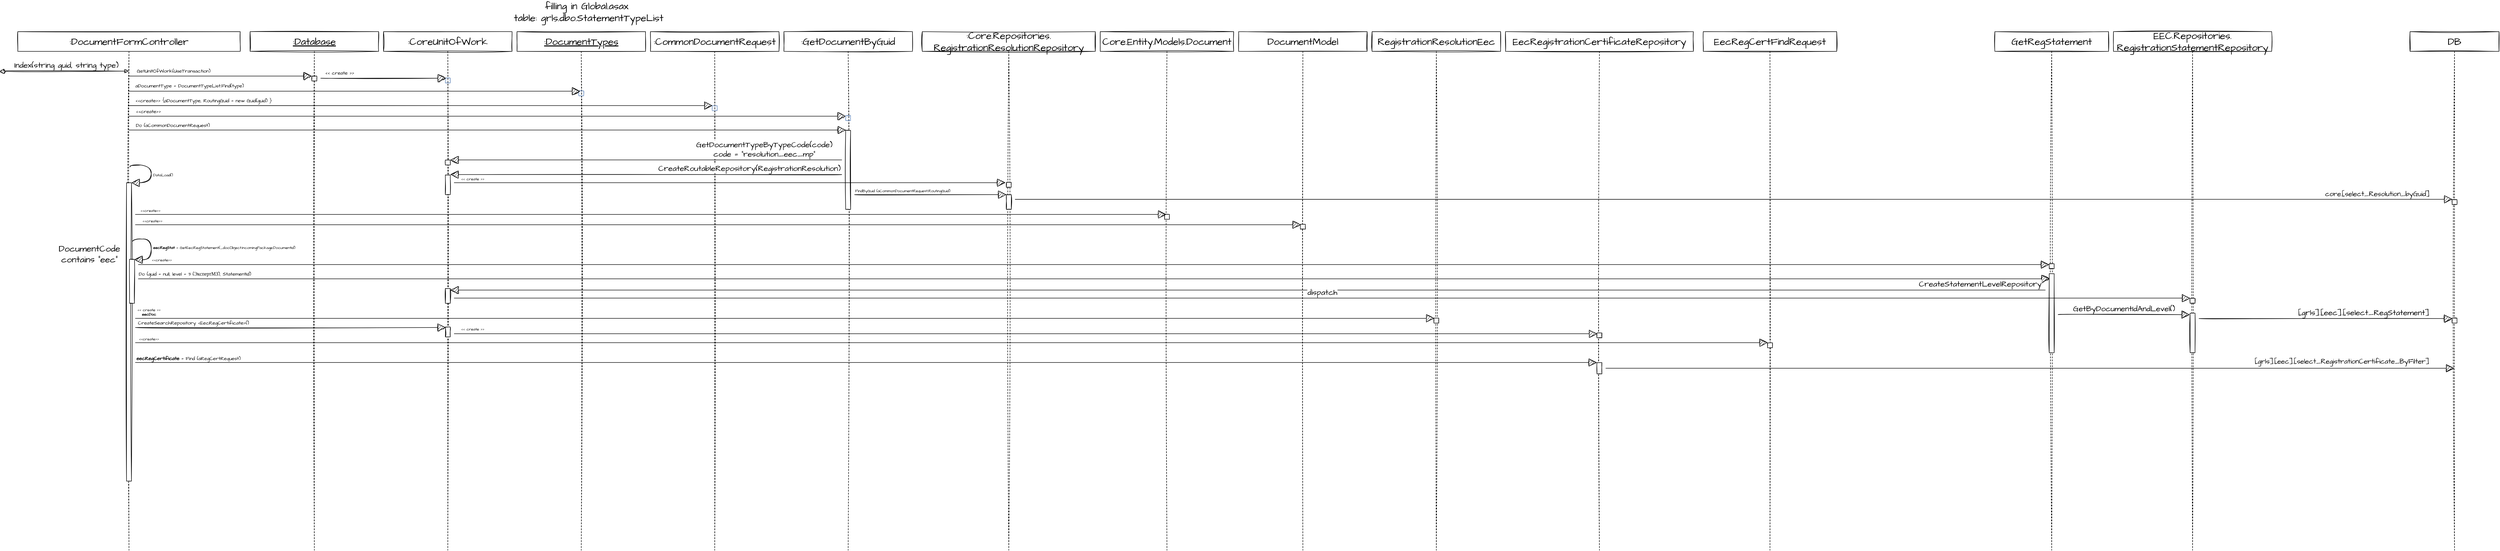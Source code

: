 <mxfile version="20.3.2" type="github" pages="2">
  <diagram id="kgpKYQtTHZ0yAKxKKP6v" name="Page-1">
    <mxGraphModel dx="1411" dy="1463" grid="1" gridSize="10" guides="1" tooltips="1" connect="1" arrows="1" fold="1" page="1" pageScale="1" pageWidth="850" pageHeight="1100" math="0" shadow="0">
      <root>
        <mxCell id="0" />
        <mxCell id="1" parent="0" />
        <mxCell id="ks56MIvrGEHXzN9xDOrr-1" value=":DocumentFormController" style="shape=umlLifeline;perimeter=lifelinePerimeter;whiteSpace=wrap;html=1;container=1;collapsible=0;recursiveResize=0;outlineConnect=0;sketch=1;hachureGap=4;fontFamily=Architects Daughter;fontSource=https%3A%2F%2Ffonts.googleapis.com%2Fcss%3Ffamily%3DArchitects%2BDaughter;fontSize=20;" parent="1" vertex="1">
          <mxGeometry x="-120" y="40" width="450" height="1050" as="geometry" />
        </mxCell>
        <mxCell id="Nu30mHrz8tzxWeqDDHN9-14" value="" style="html=1;points=[];perimeter=orthogonalPerimeter;sketch=1;hachureGap=4;fontFamily=Architects Daughter;fontSource=https%3A%2F%2Ffonts.googleapis.com%2Fcss%3Ffamily%3DArchitects%2BDaughter;fontSize=8;" parent="ks56MIvrGEHXzN9xDOrr-1" vertex="1">
          <mxGeometry x="220" y="306" width="10" height="604" as="geometry" />
        </mxCell>
        <mxCell id="Nu30mHrz8tzxWeqDDHN9-15" value="DataLoad()" style="edgeStyle=orthogonalEdgeStyle;html=1;align=left;spacingLeft=2;endArrow=block;rounded=0;entryX=1;entryY=0;sketch=1;hachureGap=4;fontFamily=Architects Daughter;fontSource=https%3A%2F%2Ffonts.googleapis.com%2Fcss%3Ffamily%3DArchitects%2BDaughter;fontSize=8;startSize=14;endSize=14;sourcePerimeterSpacing=8;targetPerimeterSpacing=8;curved=1;exitX=0.505;exitY=0.261;exitDx=0;exitDy=0;exitPerimeter=0;" parent="ks56MIvrGEHXzN9xDOrr-1" source="ks56MIvrGEHXzN9xDOrr-1" target="Nu30mHrz8tzxWeqDDHN9-14" edge="1">
          <mxGeometry x="0.087" relative="1" as="geometry">
            <mxPoint x="128" y="286" as="sourcePoint" />
            <Array as="points">
              <mxPoint x="227" y="270" />
              <mxPoint x="270" y="270" />
              <mxPoint x="270" y="306" />
            </Array>
            <mxPoint as="offset" />
          </mxGeometry>
        </mxCell>
        <mxCell id="Nu30mHrz8tzxWeqDDHN9-25" value="&lt;b&gt;eecRegStat &lt;/b&gt;= GetEecRegStatement(_docObject.IncomingPackage.DocumentId)" style="edgeStyle=orthogonalEdgeStyle;html=1;align=left;spacingLeft=2;endArrow=block;rounded=0;sketch=1;hachureGap=4;fontFamily=Architects Daughter;fontSource=https%3A%2F%2Ffonts.googleapis.com%2Fcss%3Ffamily%3DArchitects%2BDaughter;fontSize=8;startSize=14;endSize=14;sourcePerimeterSpacing=8;targetPerimeterSpacing=8;curved=1;exitX=1.245;exitY=0.196;exitDx=0;exitDy=0;exitPerimeter=0;entryX=0.967;entryY=0.008;entryDx=0;entryDy=0;entryPerimeter=0;" parent="ks56MIvrGEHXzN9xDOrr-1" source="Nu30mHrz8tzxWeqDDHN9-14" target="Nu30mHrz8tzxWeqDDHN9-24" edge="1">
          <mxGeometry relative="1" as="geometry">
            <mxPoint x="180" y="450" as="sourcePoint" />
            <Array as="points">
              <mxPoint x="232" y="420" />
              <mxPoint x="270" y="420" />
              <mxPoint x="270" y="462" />
            </Array>
          </mxGeometry>
        </mxCell>
        <mxCell id="Nu30mHrz8tzxWeqDDHN9-24" value="" style="html=1;points=[];perimeter=orthogonalPerimeter;sketch=1;hachureGap=4;fontFamily=Architects Daughter;fontSource=https%3A%2F%2Ffonts.googleapis.com%2Fcss%3Ffamily%3DArchitects%2BDaughter;fontSize=8;" parent="ks56MIvrGEHXzN9xDOrr-1" vertex="1">
          <mxGeometry x="226" y="461" width="10" height="89" as="geometry" />
        </mxCell>
        <mxCell id="Nu30mHrz8tzxWeqDDHN9-41" value="&lt;font style=&quot;font-size: 18px;&quot;&gt;DocumentCode contains &quot;eec&quot;&lt;/font&gt;" style="text;html=1;strokeColor=none;fillColor=none;align=center;verticalAlign=middle;whiteSpace=wrap;rounded=0;sketch=1;hachureGap=4;fontFamily=Architects Daughter;fontSource=https%3A%2F%2Ffonts.googleapis.com%2Fcss%3Ffamily%3DArchitects%2BDaughter;fontSize=8;" parent="ks56MIvrGEHXzN9xDOrr-1" vertex="1">
          <mxGeometry x="80" y="430" width="130" height="40" as="geometry" />
        </mxCell>
        <mxCell id="ks56MIvrGEHXzN9xDOrr-2" value="Index(string guid, string type)" style="html=1;verticalAlign=bottom;startArrow=oval;startFill=1;endArrow=block;startSize=8;rounded=0;sketch=1;hachureGap=4;fontFamily=Architects Daughter;fontSource=https%3A%2F%2Ffonts.googleapis.com%2Fcss%3Ffamily%3DArchitects%2BDaughter;fontSize=16;sourcePerimeterSpacing=8;targetPerimeterSpacing=8;curved=1;" parent="1" target="ks56MIvrGEHXzN9xDOrr-1" edge="1">
          <mxGeometry width="60" relative="1" as="geometry">
            <mxPoint x="-150" y="120" as="sourcePoint" />
            <mxPoint x="320" y="80" as="targetPoint" />
          </mxGeometry>
        </mxCell>
        <mxCell id="ks56MIvrGEHXzN9xDOrr-3" value="&lt;u&gt;:Database&lt;/u&gt;" style="shape=umlLifeline;perimeter=lifelinePerimeter;whiteSpace=wrap;html=1;container=1;collapsible=0;recursiveResize=0;outlineConnect=0;sketch=1;hachureGap=4;fontFamily=Architects Daughter;fontSource=https%3A%2F%2Ffonts.googleapis.com%2Fcss%3Ffamily%3DArchitects%2BDaughter;fontSize=20;" parent="1" vertex="1">
          <mxGeometry x="350" y="40" width="260" height="1050" as="geometry" />
        </mxCell>
        <mxCell id="ks56MIvrGEHXzN9xDOrr-5" value="" style="html=1;points=[];perimeter=orthogonalPerimeter;sketch=1;hachureGap=4;fontFamily=Architects Daughter;fontSource=https%3A%2F%2Ffonts.googleapis.com%2Fcss%3Ffamily%3DArchitects%2BDaughter;fontSize=20;" parent="ks56MIvrGEHXzN9xDOrr-3" vertex="1">
          <mxGeometry x="125" y="90" width="10" height="10" as="geometry" />
        </mxCell>
        <mxCell id="ks56MIvrGEHXzN9xDOrr-4" value="&lt;font style=&quot;font-size: 10px;&quot;&gt;GetUnitOfWork(UseTransaction)&lt;/font&gt;" style="html=1;verticalAlign=bottom;endArrow=block;rounded=0;sketch=1;hachureGap=4;fontFamily=Architects Daughter;fontSource=https%3A%2F%2Ffonts.googleapis.com%2Fcss%3Ffamily%3DArchitects%2BDaughter;fontSize=16;startSize=14;endSize=14;sourcePerimeterSpacing=8;targetPerimeterSpacing=8;curved=1;entryX=-0.04;entryY=0;entryDx=0;entryDy=0;entryPerimeter=0;align=left;" parent="1" source="ks56MIvrGEHXzN9xDOrr-1" target="ks56MIvrGEHXzN9xDOrr-5" edge="1">
          <mxGeometry x="-0.926" width="80" relative="1" as="geometry">
            <mxPoint x="270" y="170" as="sourcePoint" />
            <mxPoint x="350" y="170" as="targetPoint" />
            <mxPoint as="offset" />
          </mxGeometry>
        </mxCell>
        <mxCell id="ks56MIvrGEHXzN9xDOrr-6" value=":CoreUnitOfWork" style="shape=umlLifeline;perimeter=lifelinePerimeter;whiteSpace=wrap;html=1;container=1;collapsible=0;recursiveResize=0;outlineConnect=0;sketch=1;hachureGap=4;fontFamily=Architects Daughter;fontSource=https%3A%2F%2Ffonts.googleapis.com%2Fcss%3Ffamily%3DArchitects%2BDaughter;fontSize=20;" parent="1" vertex="1">
          <mxGeometry x="620" y="40" width="260" height="1050" as="geometry" />
        </mxCell>
        <mxCell id="ks56MIvrGEHXzN9xDOrr-7" value="" style="html=1;points=[];perimeter=orthogonalPerimeter;sketch=1;hachureGap=4;fontFamily=Architects Daughter;fontSource=https%3A%2F%2Ffonts.googleapis.com%2Fcss%3Ffamily%3DArchitects%2BDaughter;fontSize=20;fillColor=#dae8fc;strokeColor=#6c8ebf;" parent="ks56MIvrGEHXzN9xDOrr-6" vertex="1">
          <mxGeometry x="125" y="94" width="10" height="10" as="geometry" />
        </mxCell>
        <mxCell id="Nu30mHrz8tzxWeqDDHN9-4" value="" style="html=1;points=[];perimeter=orthogonalPerimeter;sketch=1;hachureGap=4;fontFamily=Architects Daughter;fontSource=https%3A%2F%2Ffonts.googleapis.com%2Fcss%3Ffamily%3DArchitects%2BDaughter;fontSize=20;" parent="ks56MIvrGEHXzN9xDOrr-6" vertex="1">
          <mxGeometry x="125" y="260" width="10" height="10" as="geometry" />
        </mxCell>
        <mxCell id="Nu30mHrz8tzxWeqDDHN9-6" value="" style="html=1;points=[];perimeter=orthogonalPerimeter;sketch=1;hachureGap=4;fontFamily=Architects Daughter;fontSource=https%3A%2F%2Ffonts.googleapis.com%2Fcss%3Ffamily%3DArchitects%2BDaughter;fontSize=20;" parent="ks56MIvrGEHXzN9xDOrr-6" vertex="1">
          <mxGeometry x="125" y="290.2" width="10" height="39.8" as="geometry" />
        </mxCell>
        <mxCell id="Nu30mHrz8tzxWeqDDHN9-35" value="" style="html=1;points=[];perimeter=orthogonalPerimeter;sketch=1;hachureGap=4;fontFamily=Architects Daughter;fontSource=https%3A%2F%2Ffonts.googleapis.com%2Fcss%3Ffamily%3DArchitects%2BDaughter;fontSize=20;" parent="ks56MIvrGEHXzN9xDOrr-6" vertex="1">
          <mxGeometry x="125" y="598" width="10" height="20" as="geometry" />
        </mxCell>
        <mxCell id="lrCI6prJWe1874JBbmEQ-6" value="" style="html=1;points=[];perimeter=orthogonalPerimeter;sketch=1;hachureGap=4;fontFamily=Architects Daughter;fontSource=https%3A%2F%2Ffonts.googleapis.com%2Fcss%3Ffamily%3DArchitects%2BDaughter;fontSize=20;" vertex="1" parent="ks56MIvrGEHXzN9xDOrr-6">
          <mxGeometry x="125" y="520" width="10" height="30" as="geometry" />
        </mxCell>
        <mxCell id="ks56MIvrGEHXzN9xDOrr-8" value="&lt;font style=&quot;font-size: 10px;&quot;&gt;&amp;lt;&amp;lt; create &amp;gt;&amp;gt;&lt;/font&gt;" style="html=1;verticalAlign=bottom;endArrow=block;rounded=0;sketch=1;hachureGap=4;fontFamily=Architects Daughter;fontSource=https%3A%2F%2Ffonts.googleapis.com%2Fcss%3Ffamily%3DArchitects%2BDaughter;fontSize=16;startSize=14;endSize=14;sourcePerimeterSpacing=8;targetPerimeterSpacing=8;curved=1;entryX=0.12;entryY=0.041;entryDx=0;entryDy=0;entryPerimeter=0;align=left;" parent="1" source="ks56MIvrGEHXzN9xDOrr-5" target="ks56MIvrGEHXzN9xDOrr-7" edge="1">
          <mxGeometry x="-0.945" width="80" relative="1" as="geometry">
            <mxPoint x="220.1" y="130" as="sourcePoint" />
            <mxPoint x="484.6" y="130" as="targetPoint" />
            <mxPoint as="offset" />
          </mxGeometry>
        </mxCell>
        <mxCell id="ks56MIvrGEHXzN9xDOrr-9" value="&lt;u&gt;:DocumentTypes&lt;/u&gt;" style="shape=umlLifeline;perimeter=lifelinePerimeter;whiteSpace=wrap;html=1;container=1;collapsible=0;recursiveResize=0;outlineConnect=0;sketch=1;hachureGap=4;fontFamily=Architects Daughter;fontSource=https%3A%2F%2Ffonts.googleapis.com%2Fcss%3Ffamily%3DArchitects%2BDaughter;fontSize=20;" parent="1" vertex="1">
          <mxGeometry x="890" y="40" width="260" height="1050" as="geometry" />
        </mxCell>
        <mxCell id="ks56MIvrGEHXzN9xDOrr-10" value="" style="html=1;points=[];perimeter=orthogonalPerimeter;sketch=1;hachureGap=4;fontFamily=Architects Daughter;fontSource=https%3A%2F%2Ffonts.googleapis.com%2Fcss%3Ffamily%3DArchitects%2BDaughter;fontSize=20;fillColor=#dae8fc;strokeColor=#6c8ebf;" parent="ks56MIvrGEHXzN9xDOrr-9" vertex="1">
          <mxGeometry x="125" y="120" width="10" height="10" as="geometry" />
        </mxCell>
        <mxCell id="ks56MIvrGEHXzN9xDOrr-11" value="&lt;font style=&quot;font-size: 10px;&quot;&gt;aDocumentType = DocumentTypeList.Find(type)&lt;/font&gt;" style="html=1;verticalAlign=bottom;endArrow=block;rounded=0;sketch=1;hachureGap=4;fontFamily=Architects Daughter;fontSource=https%3A%2F%2Ffonts.googleapis.com%2Fcss%3Ffamily%3DArchitects%2BDaughter;fontSize=16;startSize=14;endSize=14;sourcePerimeterSpacing=8;targetPerimeterSpacing=8;curved=1;entryX=0.284;entryY=0.067;entryDx=0;entryDy=0;entryPerimeter=0;align=left;" parent="1" source="ks56MIvrGEHXzN9xDOrr-1" target="ks56MIvrGEHXzN9xDOrr-10" edge="1">
          <mxGeometry x="-0.976" y="1" width="80" relative="1" as="geometry">
            <mxPoint x="503" y="134.41" as="sourcePoint" />
            <mxPoint x="756.2" y="134.41" as="targetPoint" />
            <mxPoint as="offset" />
          </mxGeometry>
        </mxCell>
        <mxCell id="ks56MIvrGEHXzN9xDOrr-12" value=":CommonDocumentRequest" style="shape=umlLifeline;perimeter=lifelinePerimeter;whiteSpace=wrap;html=1;container=1;collapsible=0;recursiveResize=0;outlineConnect=0;sketch=1;hachureGap=4;fontFamily=Architects Daughter;fontSource=https%3A%2F%2Ffonts.googleapis.com%2Fcss%3Ffamily%3DArchitects%2BDaughter;fontSize=20;" parent="1" vertex="1">
          <mxGeometry x="1160" y="40" width="260" height="1050" as="geometry" />
        </mxCell>
        <mxCell id="ks56MIvrGEHXzN9xDOrr-13" value="" style="html=1;points=[];perimeter=orthogonalPerimeter;sketch=1;hachureGap=4;fontFamily=Architects Daughter;fontSource=https%3A%2F%2Ffonts.googleapis.com%2Fcss%3Ffamily%3DArchitects%2BDaughter;fontSize=20;fillColor=#dae8fc;strokeColor=#6c8ebf;" parent="ks56MIvrGEHXzN9xDOrr-12" vertex="1">
          <mxGeometry x="125" y="150" width="10" height="10" as="geometry" />
        </mxCell>
        <mxCell id="ks56MIvrGEHXzN9xDOrr-14" value="&lt;font style=&quot;font-size: 10px;&quot;&gt;&amp;lt;&amp;lt;create&amp;gt;&amp;gt; {aDocumentType, RoutingGuid = new Guid(guid) }&lt;/font&gt;" style="html=1;verticalAlign=bottom;endArrow=block;rounded=0;sketch=1;hachureGap=4;fontFamily=Architects Daughter;fontSource=https%3A%2F%2Ffonts.googleapis.com%2Fcss%3Ffamily%3DArchitects%2BDaughter;fontSize=16;startSize=14;endSize=14;sourcePerimeterSpacing=8;targetPerimeterSpacing=8;curved=1;entryX=0.036;entryY=-0.019;entryDx=0;entryDy=0;entryPerimeter=0;align=left;" parent="1" source="ks56MIvrGEHXzN9xDOrr-1" target="ks56MIvrGEHXzN9xDOrr-13" edge="1">
          <mxGeometry x="-0.982" width="80" relative="1" as="geometry">
            <mxPoint x="220.222" y="160.67" as="sourcePoint" />
            <mxPoint x="1027.84" y="160.67" as="targetPoint" />
            <mxPoint as="offset" />
          </mxGeometry>
        </mxCell>
        <mxCell id="ks56MIvrGEHXzN9xDOrr-15" value=":GetDocumentByGuid" style="shape=umlLifeline;perimeter=lifelinePerimeter;whiteSpace=wrap;html=1;container=1;collapsible=0;recursiveResize=0;outlineConnect=0;sketch=1;hachureGap=4;fontFamily=Architects Daughter;fontSource=https%3A%2F%2Ffonts.googleapis.com%2Fcss%3Ffamily%3DArchitects%2BDaughter;fontSize=20;" parent="1" vertex="1">
          <mxGeometry x="1430" y="40" width="260" height="1050" as="geometry" />
        </mxCell>
        <mxCell id="ks56MIvrGEHXzN9xDOrr-16" value="" style="html=1;points=[];perimeter=orthogonalPerimeter;sketch=1;hachureGap=4;fontFamily=Architects Daughter;fontSource=https%3A%2F%2Ffonts.googleapis.com%2Fcss%3Ffamily%3DArchitects%2BDaughter;fontSize=20;fillColor=#dae8fc;strokeColor=#6c8ebf;" parent="ks56MIvrGEHXzN9xDOrr-15" vertex="1">
          <mxGeometry x="125" y="170" width="10" height="10" as="geometry" />
        </mxCell>
        <mxCell id="ks56MIvrGEHXzN9xDOrr-18" value="" style="html=1;points=[];perimeter=orthogonalPerimeter;sketch=1;hachureGap=4;fontFamily=Architects Daughter;fontSource=https%3A%2F%2Ffonts.googleapis.com%2Fcss%3Ffamily%3DArchitects%2BDaughter;fontSize=20;" parent="ks56MIvrGEHXzN9xDOrr-15" vertex="1">
          <mxGeometry x="125" y="200" width="10" height="160" as="geometry" />
        </mxCell>
        <mxCell id="ks56MIvrGEHXzN9xDOrr-17" value="&lt;font style=&quot;font-size: 10px;&quot;&gt;&amp;lt;&amp;lt;create&amp;gt;&amp;gt;&amp;nbsp;&lt;/font&gt;" style="html=1;verticalAlign=bottom;endArrow=block;rounded=0;sketch=1;hachureGap=4;fontFamily=Architects Daughter;fontSource=https%3A%2F%2Ffonts.googleapis.com%2Fcss%3Ffamily%3DArchitects%2BDaughter;fontSize=16;startSize=14;endSize=14;sourcePerimeterSpacing=8;targetPerimeterSpacing=8;curved=1;entryX=0;entryY=0.121;entryDx=0;entryDy=0;entryPerimeter=0;align=left;spacing=1;spacingBottom=0;" parent="1" source="ks56MIvrGEHXzN9xDOrr-1" target="ks56MIvrGEHXzN9xDOrr-16" edge="1">
          <mxGeometry x="-0.982" width="80" relative="1" as="geometry">
            <mxPoint x="220.1" y="189.81" as="sourcePoint" />
            <mxPoint x="1295.36" y="189.81" as="targetPoint" />
            <mxPoint as="offset" />
          </mxGeometry>
        </mxCell>
        <mxCell id="ks56MIvrGEHXzN9xDOrr-19" value="&lt;font style=&quot;font-size: 10px;&quot;&gt;Do (aCommonDocumentRequest)&lt;/font&gt;" style="html=1;verticalAlign=bottom;endArrow=block;rounded=0;sketch=1;hachureGap=4;fontFamily=Architects Daughter;fontSource=https%3A%2F%2Ffonts.googleapis.com%2Fcss%3Ffamily%3DArchitects%2BDaughter;fontSize=16;startSize=14;endSize=14;sourcePerimeterSpacing=8;targetPerimeterSpacing=8;curved=1;entryX=0.078;entryY=-0.005;entryDx=0;entryDy=0;entryPerimeter=0;align=left;spacing=1;spacingBottom=0;" parent="1" source="ks56MIvrGEHXzN9xDOrr-1" target="ks56MIvrGEHXzN9xDOrr-18" edge="1">
          <mxGeometry x="-0.982" width="80" relative="1" as="geometry">
            <mxPoint x="220.222" y="211.21" as="sourcePoint" />
            <mxPoint x="1565" y="211.21" as="targetPoint" />
            <mxPoint as="offset" />
          </mxGeometry>
        </mxCell>
        <mxCell id="Nu30mHrz8tzxWeqDDHN9-2" value="filling in Global.asax&amp;nbsp;&lt;br&gt;table: grls.dbo.StatementTypeList" style="text;html=1;strokeColor=none;fillColor=none;align=center;verticalAlign=middle;whiteSpace=wrap;rounded=0;sketch=1;hachureGap=4;fontFamily=Architects Daughter;fontSource=https%3A%2F%2Ffonts.googleapis.com%2Fcss%3Ffamily%3DArchitects%2BDaughter;fontSize=20;" parent="1" vertex="1">
          <mxGeometry x="880" y="-20" width="310" height="40" as="geometry" />
        </mxCell>
        <mxCell id="Nu30mHrz8tzxWeqDDHN9-5" value="GetDocumentTypeByTypeCode(code)&lt;br&gt;code = &quot;resolution_eec_mp&quot;" style="html=1;verticalAlign=bottom;endArrow=block;rounded=0;sketch=1;hachureGap=4;fontFamily=Architects Daughter;fontSource=https%3A%2F%2Ffonts.googleapis.com%2Fcss%3Ffamily%3DArchitects%2BDaughter;fontSize=16;startSize=14;endSize=14;sourcePerimeterSpacing=8;targetPerimeterSpacing=8;curved=1;entryX=1.004;entryY=-0.02;entryDx=0;entryDy=0;entryPerimeter=0;" parent="1" source="ks56MIvrGEHXzN9xDOrr-18" target="Nu30mHrz8tzxWeqDDHN9-4" edge="1">
          <mxGeometry x="-0.604" width="80" relative="1" as="geometry">
            <mxPoint x="1130" y="310" as="sourcePoint" />
            <mxPoint x="1210" y="310" as="targetPoint" />
            <mxPoint as="offset" />
          </mxGeometry>
        </mxCell>
        <mxCell id="Nu30mHrz8tzxWeqDDHN9-7" value="CreateRoutableRepository(RegistrationResolution)" style="html=1;verticalAlign=bottom;endArrow=block;rounded=0;sketch=1;hachureGap=4;fontFamily=Architects Daughter;fontSource=https%3A%2F%2Ffonts.googleapis.com%2Fcss%3Ffamily%3DArchitects%2BDaughter;fontSize=16;startSize=14;endSize=14;sourcePerimeterSpacing=8;targetPerimeterSpacing=8;curved=1;entryX=1.004;entryY=-0.02;entryDx=0;entryDy=0;entryPerimeter=0;" parent="1" source="ks56MIvrGEHXzN9xDOrr-18" target="Nu30mHrz8tzxWeqDDHN9-6" edge="1">
          <mxGeometry x="-0.528" width="80" relative="1" as="geometry">
            <mxPoint x="1547" y="320.0" as="sourcePoint" />
            <mxPoint x="1210" y="340.2" as="targetPoint" />
            <mxPoint as="offset" />
          </mxGeometry>
        </mxCell>
        <mxCell id="Nu30mHrz8tzxWeqDDHN9-8" value=":Core.Repositories.&lt;br&gt;RegistrationResolutionRepository" style="shape=umlLifeline;perimeter=lifelinePerimeter;whiteSpace=wrap;html=1;container=1;collapsible=0;recursiveResize=0;outlineConnect=0;sketch=1;hachureGap=4;fontFamily=Architects Daughter;fontSource=https%3A%2F%2Ffonts.googleapis.com%2Fcss%3Ffamily%3DArchitects%2BDaughter;fontSize=20;" parent="1" vertex="1">
          <mxGeometry x="1710" y="40" width="350" height="1050" as="geometry" />
        </mxCell>
        <mxCell id="Nu30mHrz8tzxWeqDDHN9-10" value="" style="html=1;points=[];perimeter=orthogonalPerimeter;sketch=1;hachureGap=4;fontFamily=Architects Daughter;fontSource=https%3A%2F%2Ffonts.googleapis.com%2Fcss%3Ffamily%3DArchitects%2BDaughter;fontSize=20;" parent="Nu30mHrz8tzxWeqDDHN9-8" vertex="1">
          <mxGeometry x="170" y="305.1" width="10" height="10" as="geometry" />
        </mxCell>
        <mxCell id="Nu30mHrz8tzxWeqDDHN9-12" value="" style="html=1;points=[];perimeter=orthogonalPerimeter;sketch=1;hachureGap=4;fontFamily=Architects Daughter;fontSource=https%3A%2F%2Ffonts.googleapis.com%2Fcss%3Ffamily%3DArchitects%2BDaughter;fontSize=20;" parent="Nu30mHrz8tzxWeqDDHN9-8" vertex="1">
          <mxGeometry x="170" y="330" width="10" height="30" as="geometry" />
        </mxCell>
        <mxCell id="Nu30mHrz8tzxWeqDDHN9-11" value="&amp;lt;&amp;lt; create &amp;gt;&amp;gt;" style="html=1;verticalAlign=bottom;endArrow=block;rounded=0;sketch=1;hachureGap=4;fontFamily=Architects Daughter;fontSource=https%3A%2F%2Ffonts.googleapis.com%2Fcss%3Ffamily%3DArchitects%2BDaughter;fontSize=8;startSize=14;endSize=14;sourcePerimeterSpacing=8;targetPerimeterSpacing=8;curved=1;entryX=-0.18;entryY=0.08;entryDx=0;entryDy=0;entryPerimeter=0;" parent="1" source="Nu30mHrz8tzxWeqDDHN9-6" target="Nu30mHrz8tzxWeqDDHN9-10" edge="1">
          <mxGeometry x="-0.934" width="80" relative="1" as="geometry">
            <mxPoint x="810" y="339.9" as="sourcePoint" />
            <mxPoint x="890" y="339.9" as="targetPoint" />
            <mxPoint as="offset" />
          </mxGeometry>
        </mxCell>
        <mxCell id="Nu30mHrz8tzxWeqDDHN9-13" value="FindByGuid (aCommonDocumentRequest.RoutingGuid)" style="html=1;verticalAlign=bottom;endArrow=block;rounded=0;sketch=1;hachureGap=4;fontFamily=Architects Daughter;fontSource=https%3A%2F%2Ffonts.googleapis.com%2Fcss%3Ffamily%3DArchitects%2BDaughter;fontSize=8;startSize=14;endSize=14;sourcePerimeterSpacing=8;targetPerimeterSpacing=8;curved=1;entryX=0;entryY=0;entryDx=0;entryDy=0;entryPerimeter=0;" parent="1" source="ks56MIvrGEHXzN9xDOrr-18" target="Nu30mHrz8tzxWeqDDHN9-12" edge="1">
          <mxGeometry x="-0.368" width="80" relative="1" as="geometry">
            <mxPoint x="1710" y="370" as="sourcePoint" />
            <mxPoint x="1790" y="370" as="targetPoint" />
            <mxPoint as="offset" />
          </mxGeometry>
        </mxCell>
        <mxCell id="Nu30mHrz8tzxWeqDDHN9-16" value="Core.Entity.Models.Document" style="shape=umlLifeline;perimeter=lifelinePerimeter;whiteSpace=wrap;html=1;container=1;collapsible=0;recursiveResize=0;outlineConnect=0;sketch=1;hachureGap=4;fontFamily=Architects Daughter;fontSource=https%3A%2F%2Ffonts.googleapis.com%2Fcss%3Ffamily%3DArchitects%2BDaughter;fontSize=20;" parent="1" vertex="1">
          <mxGeometry x="2070" y="40" width="270" height="1050" as="geometry" />
        </mxCell>
        <mxCell id="Nu30mHrz8tzxWeqDDHN9-18" value="" style="html=1;points=[];perimeter=orthogonalPerimeter;sketch=1;hachureGap=4;fontFamily=Architects Daughter;fontSource=https%3A%2F%2Ffonts.googleapis.com%2Fcss%3Ffamily%3DArchitects%2BDaughter;fontSize=20;" parent="Nu30mHrz8tzxWeqDDHN9-16" vertex="1">
          <mxGeometry x="130" y="370" width="10" height="10" as="geometry" />
        </mxCell>
        <mxCell id="Nu30mHrz8tzxWeqDDHN9-19" value="DocumentModel" style="shape=umlLifeline;perimeter=lifelinePerimeter;whiteSpace=wrap;html=1;container=1;collapsible=0;recursiveResize=0;outlineConnect=0;sketch=1;hachureGap=4;fontFamily=Architects Daughter;fontSource=https%3A%2F%2Ffonts.googleapis.com%2Fcss%3Ffamily%3DArchitects%2BDaughter;fontSize=20;" parent="1" vertex="1">
          <mxGeometry x="2350" y="40" width="260" height="1050" as="geometry" />
        </mxCell>
        <mxCell id="Nu30mHrz8tzxWeqDDHN9-20" value="" style="html=1;points=[];perimeter=orthogonalPerimeter;sketch=1;hachureGap=4;fontFamily=Architects Daughter;fontSource=https%3A%2F%2Ffonts.googleapis.com%2Fcss%3Ffamily%3DArchitects%2BDaughter;fontSize=20;" parent="Nu30mHrz8tzxWeqDDHN9-19" vertex="1">
          <mxGeometry x="125" y="390" width="10" height="10" as="geometry" />
        </mxCell>
        <mxCell id="Nu30mHrz8tzxWeqDDHN9-21" value="&amp;lt;&amp;lt;create&amp;gt;&amp;gt;" style="html=1;verticalAlign=bottom;endArrow=block;rounded=0;sketch=1;hachureGap=4;fontFamily=Architects Daughter;fontSource=https%3A%2F%2Ffonts.googleapis.com%2Fcss%3Ffamily%3DArchitects%2BDaughter;fontSize=8;startSize=14;endSize=14;sourcePerimeterSpacing=8;targetPerimeterSpacing=8;curved=1;entryX=0.386;entryY=0.008;entryDx=0;entryDy=0;entryPerimeter=0;" parent="1" source="Nu30mHrz8tzxWeqDDHN9-14" target="Nu30mHrz8tzxWeqDDHN9-18" edge="1">
          <mxGeometry x="-0.971" width="80" relative="1" as="geometry">
            <mxPoint x="330" y="290" as="sourcePoint" />
            <mxPoint x="410" y="290" as="targetPoint" />
            <mxPoint as="offset" />
          </mxGeometry>
        </mxCell>
        <mxCell id="Nu30mHrz8tzxWeqDDHN9-22" value="&amp;lt;&amp;lt;create&amp;gt;&amp;gt;" style="html=1;verticalAlign=bottom;endArrow=block;rounded=0;sketch=1;hachureGap=4;fontFamily=Architects Daughter;fontSource=https%3A%2F%2Ffonts.googleapis.com%2Fcss%3Ffamily%3DArchitects%2BDaughter;fontSize=8;startSize=14;endSize=14;sourcePerimeterSpacing=8;targetPerimeterSpacing=8;curved=1;entryX=0.073;entryY=0.101;entryDx=0;entryDy=0;entryPerimeter=0;" parent="1" source="Nu30mHrz8tzxWeqDDHN9-14" target="Nu30mHrz8tzxWeqDDHN9-20" edge="1">
          <mxGeometry x="-0.971" width="80" relative="1" as="geometry">
            <mxPoint x="231" y="410.08" as="sourcePoint" />
            <mxPoint x="2213.86" y="410.08" as="targetPoint" />
            <mxPoint as="offset" />
          </mxGeometry>
        </mxCell>
        <mxCell id="Nu30mHrz8tzxWeqDDHN9-26" value="RegistrationResolutionEec" style="shape=umlLifeline;perimeter=lifelinePerimeter;whiteSpace=wrap;html=1;container=1;collapsible=0;recursiveResize=0;outlineConnect=0;sketch=1;hachureGap=4;fontFamily=Architects Daughter;fontSource=https%3A%2F%2Ffonts.googleapis.com%2Fcss%3Ffamily%3DArchitects%2BDaughter;fontSize=20;" parent="1" vertex="1">
          <mxGeometry x="2620" y="40" width="260" height="1050" as="geometry" />
        </mxCell>
        <mxCell id="Nu30mHrz8tzxWeqDDHN9-27" value="" style="html=1;points=[];perimeter=orthogonalPerimeter;sketch=1;hachureGap=4;fontFamily=Architects Daughter;fontSource=https%3A%2F%2Ffonts.googleapis.com%2Fcss%3Ffamily%3DArchitects%2BDaughter;fontSize=20;" parent="Nu30mHrz8tzxWeqDDHN9-26" vertex="1">
          <mxGeometry x="125" y="580" width="10" height="10" as="geometry" />
        </mxCell>
        <mxCell id="Nu30mHrz8tzxWeqDDHN9-28" value="&amp;lt;&amp;lt; create &amp;gt;&amp;gt; &lt;br&gt;&lt;b&gt;eecDoc&lt;/b&gt;" style="html=1;verticalAlign=bottom;endArrow=block;rounded=0;sketch=1;hachureGap=4;fontFamily=Architects Daughter;fontSource=https%3A%2F%2Ffonts.googleapis.com%2Fcss%3Ffamily%3DArchitects%2BDaughter;fontSize=8;startSize=14;endSize=14;sourcePerimeterSpacing=8;targetPerimeterSpacing=8;curved=1;entryX=0.092;entryY=0.048;entryDx=0;entryDy=0;entryPerimeter=0;" parent="1" source="Nu30mHrz8tzxWeqDDHN9-14" target="Nu30mHrz8tzxWeqDDHN9-27" edge="1">
          <mxGeometry x="-0.98" width="80" relative="1" as="geometry">
            <mxPoint x="340" y="550" as="sourcePoint" />
            <mxPoint x="420" y="550" as="targetPoint" />
            <mxPoint as="offset" />
          </mxGeometry>
        </mxCell>
        <mxCell id="Nu30mHrz8tzxWeqDDHN9-29" value="DB" style="shape=umlLifeline;perimeter=lifelinePerimeter;whiteSpace=wrap;html=1;container=1;collapsible=0;recursiveResize=0;outlineConnect=0;sketch=1;hachureGap=4;fontFamily=Architects Daughter;fontSource=https%3A%2F%2Ffonts.googleapis.com%2Fcss%3Ffamily%3DArchitects%2BDaughter;fontSize=20;" parent="1" vertex="1">
          <mxGeometry x="4720" y="40" width="180" height="1050" as="geometry" />
        </mxCell>
        <mxCell id="Nu30mHrz8tzxWeqDDHN9-30" value="" style="html=1;points=[];perimeter=orthogonalPerimeter;sketch=1;hachureGap=4;fontFamily=Architects Daughter;fontSource=https%3A%2F%2Ffonts.googleapis.com%2Fcss%3Ffamily%3DArchitects%2BDaughter;fontSize=20;" parent="Nu30mHrz8tzxWeqDDHN9-29" vertex="1">
          <mxGeometry x="85" y="340" width="10" height="10" as="geometry" />
        </mxCell>
        <mxCell id="lrCI6prJWe1874JBbmEQ-15" value="" style="html=1;points=[];perimeter=orthogonalPerimeter;sketch=1;hachureGap=4;fontFamily=Architects Daughter;fontSource=https%3A%2F%2Ffonts.googleapis.com%2Fcss%3Ffamily%3DArchitects%2BDaughter;fontSize=20;" vertex="1" parent="Nu30mHrz8tzxWeqDDHN9-29">
          <mxGeometry x="85" y="580" width="10" height="10" as="geometry" />
        </mxCell>
        <mxCell id="Nu30mHrz8tzxWeqDDHN9-31" value="&lt;font style=&quot;font-size: 14px;&quot;&gt;core.[select_Resolution_byGuid]&lt;/font&gt;" style="html=1;verticalAlign=bottom;endArrow=block;rounded=0;sketch=1;hachureGap=4;fontFamily=Architects Daughter;fontSource=https%3A%2F%2Ffonts.googleapis.com%2Fcss%3Ffamily%3DArchitects%2BDaughter;fontSize=8;startSize=14;endSize=14;sourcePerimeterSpacing=8;targetPerimeterSpacing=8;curved=1;entryX=0.067;entryY=-0.044;entryDx=0;entryDy=0;entryPerimeter=0;align=right;" parent="1" source="Nu30mHrz8tzxWeqDDHN9-12" target="Nu30mHrz8tzxWeqDDHN9-30" edge="1">
          <mxGeometry x="0.969" width="80" relative="1" as="geometry">
            <mxPoint x="1940" y="300" as="sourcePoint" />
            <mxPoint x="2020" y="300" as="targetPoint" />
            <mxPoint as="offset" />
          </mxGeometry>
        </mxCell>
        <mxCell id="Nu30mHrz8tzxWeqDDHN9-33" value="EecRegistrationCertificateRepository" style="shape=umlLifeline;perimeter=lifelinePerimeter;whiteSpace=wrap;html=1;container=1;collapsible=0;recursiveResize=0;outlineConnect=0;sketch=1;hachureGap=4;fontFamily=Architects Daughter;fontSource=https%3A%2F%2Ffonts.googleapis.com%2Fcss%3Ffamily%3DArchitects%2BDaughter;fontSize=20;" parent="1" vertex="1">
          <mxGeometry x="2890" y="40" width="380" height="1050" as="geometry" />
        </mxCell>
        <mxCell id="Nu30mHrz8tzxWeqDDHN9-34" value="" style="html=1;points=[];perimeter=orthogonalPerimeter;sketch=1;hachureGap=4;fontFamily=Architects Daughter;fontSource=https%3A%2F%2Ffonts.googleapis.com%2Fcss%3Ffamily%3DArchitects%2BDaughter;fontSize=20;" parent="Nu30mHrz8tzxWeqDDHN9-33" vertex="1">
          <mxGeometry x="185" y="610" width="10" height="10" as="geometry" />
        </mxCell>
        <mxCell id="Nu30mHrz8tzxWeqDDHN9-42" value="" style="html=1;points=[];perimeter=orthogonalPerimeter;sketch=1;hachureGap=4;fontFamily=Architects Daughter;fontSource=https%3A%2F%2Ffonts.googleapis.com%2Fcss%3Ffamily%3DArchitects%2BDaughter;fontSize=20;" parent="Nu30mHrz8tzxWeqDDHN9-33" vertex="1">
          <mxGeometry x="185" y="670" width="10" height="23" as="geometry" />
        </mxCell>
        <mxCell id="Nu30mHrz8tzxWeqDDHN9-36" value="&lt;font style=&quot;font-size: 10px;&quot;&gt;CreateSearchRepository &amp;lt;EecRegCertificate&amp;gt;()&lt;/font&gt;" style="html=1;verticalAlign=bottom;endArrow=block;rounded=0;sketch=1;hachureGap=4;fontFamily=Architects Daughter;fontSource=https%3A%2F%2Ffonts.googleapis.com%2Fcss%3Ffamily%3DArchitects%2BDaughter;fontSize=8;startSize=14;endSize=14;sourcePerimeterSpacing=8;targetPerimeterSpacing=8;curved=1;entryX=0.075;entryY=0.05;entryDx=0;entryDy=0;entryPerimeter=0;" parent="1" source="Nu30mHrz8tzxWeqDDHN9-14" target="Nu30mHrz8tzxWeqDDHN9-35" edge="1">
          <mxGeometry x="-0.627" y="1" width="80" relative="1" as="geometry">
            <mxPoint x="210" y="510" as="sourcePoint" />
            <mxPoint x="290" y="510" as="targetPoint" />
            <mxPoint as="offset" />
          </mxGeometry>
        </mxCell>
        <mxCell id="Nu30mHrz8tzxWeqDDHN9-37" value="&amp;lt;&amp;lt; create &amp;gt;&amp;gt;" style="html=1;verticalAlign=bottom;endArrow=block;rounded=0;sketch=1;hachureGap=4;fontFamily=Architects Daughter;fontSource=https%3A%2F%2Ffonts.googleapis.com%2Fcss%3Ffamily%3DArchitects%2BDaughter;fontSize=8;startSize=14;endSize=14;sourcePerimeterSpacing=8;targetPerimeterSpacing=8;curved=1;entryX=0.045;entryY=0.168;entryDx=0;entryDy=0;entryPerimeter=0;" parent="1" source="Nu30mHrz8tzxWeqDDHN9-35" target="Nu30mHrz8tzxWeqDDHN9-34" edge="1">
          <mxGeometry x="-0.968" y="2" width="80" relative="1" as="geometry">
            <mxPoint x="750" y="590" as="sourcePoint" />
            <mxPoint x="830" y="590" as="targetPoint" />
            <mxPoint as="offset" />
          </mxGeometry>
        </mxCell>
        <mxCell id="Nu30mHrz8tzxWeqDDHN9-38" value="EecRegCertFindRequest" style="shape=umlLifeline;perimeter=lifelinePerimeter;whiteSpace=wrap;html=1;container=1;collapsible=0;recursiveResize=0;outlineConnect=0;sketch=1;hachureGap=4;fontFamily=Architects Daughter;fontSource=https%3A%2F%2Ffonts.googleapis.com%2Fcss%3Ffamily%3DArchitects%2BDaughter;fontSize=20;" parent="1" vertex="1">
          <mxGeometry x="3290" y="40" width="270" height="1050" as="geometry" />
        </mxCell>
        <mxCell id="Nu30mHrz8tzxWeqDDHN9-39" value="" style="html=1;points=[];perimeter=orthogonalPerimeter;sketch=1;hachureGap=4;fontFamily=Architects Daughter;fontSource=https%3A%2F%2Ffonts.googleapis.com%2Fcss%3Ffamily%3DArchitects%2BDaughter;fontSize=20;" parent="Nu30mHrz8tzxWeqDDHN9-38" vertex="1">
          <mxGeometry x="130" y="630" width="10" height="10" as="geometry" />
        </mxCell>
        <mxCell id="Nu30mHrz8tzxWeqDDHN9-40" value="&amp;lt;&amp;lt;create&amp;gt;&amp;gt;" style="html=1;verticalAlign=bottom;endArrow=block;rounded=0;sketch=1;hachureGap=4;fontFamily=Architects Daughter;fontSource=https%3A%2F%2Ffonts.googleapis.com%2Fcss%3Ffamily%3DArchitects%2BDaughter;fontSize=8;startSize=14;endSize=14;sourcePerimeterSpacing=8;targetPerimeterSpacing=8;curved=1;entryX=0.043;entryY=-0.029;entryDx=0;entryDy=0;entryPerimeter=0;" parent="1" source="Nu30mHrz8tzxWeqDDHN9-14" target="Nu30mHrz8tzxWeqDDHN9-39" edge="1">
          <mxGeometry x="-0.984" width="80" relative="1" as="geometry">
            <mxPoint x="134.0" y="601" as="sourcePoint" />
            <mxPoint x="755.75" y="601" as="targetPoint" />
            <mxPoint as="offset" />
          </mxGeometry>
        </mxCell>
        <mxCell id="Nu30mHrz8tzxWeqDDHN9-43" value="&lt;font style=&quot;font-size: 10px;&quot;&gt;&lt;b&gt;eecRegCertificate&lt;/b&gt; = Find (aRegCertRequest)&lt;/font&gt;" style="html=1;verticalAlign=bottom;endArrow=block;rounded=0;sketch=1;hachureGap=4;fontFamily=Architects Daughter;fontSource=https%3A%2F%2Ffonts.googleapis.com%2Fcss%3Ffamily%3DArchitects%2BDaughter;fontSize=8;startSize=14;endSize=14;sourcePerimeterSpacing=8;targetPerimeterSpacing=8;curved=1;entryX=-0.012;entryY=-0.008;entryDx=0;entryDy=0;entryPerimeter=0;" parent="1" source="Nu30mHrz8tzxWeqDDHN9-14" target="Nu30mHrz8tzxWeqDDHN9-42" edge="1">
          <mxGeometry x="-0.928" width="80" relative="1" as="geometry">
            <mxPoint x="134.0" y="629.71" as="sourcePoint" />
            <mxPoint x="3445.43" y="629.71" as="targetPoint" />
            <mxPoint as="offset" />
          </mxGeometry>
        </mxCell>
        <mxCell id="Nu30mHrz8tzxWeqDDHN9-44" value="&lt;font style=&quot;font-size: 14px;&quot;&gt;[grls].[eec].[select_RegistrationCertificate_ByFilter]&lt;/font&gt;" style="html=1;verticalAlign=bottom;endArrow=block;rounded=0;sketch=1;hachureGap=4;fontFamily=Architects Daughter;fontSource=https%3A%2F%2Ffonts.googleapis.com%2Fcss%3Ffamily%3DArchitects%2BDaughter;fontSize=18;startSize=14;endSize=14;sourcePerimeterSpacing=8;targetPerimeterSpacing=8;curved=1;align=right;" parent="1" source="Nu30mHrz8tzxWeqDDHN9-42" target="Nu30mHrz8tzxWeqDDHN9-29" edge="1">
          <mxGeometry x="0.942" y="1" width="80" relative="1" as="geometry">
            <mxPoint x="3200" y="570" as="sourcePoint" />
            <mxPoint x="3280" y="570" as="targetPoint" />
            <mxPoint y="-1" as="offset" />
          </mxGeometry>
        </mxCell>
        <mxCell id="lrCI6prJWe1874JBbmEQ-1" value="GetRegStatement" style="shape=umlLifeline;perimeter=lifelinePerimeter;whiteSpace=wrap;html=1;container=1;collapsible=0;recursiveResize=0;outlineConnect=0;sketch=1;hachureGap=4;fontFamily=Architects Daughter;fontSource=https%3A%2F%2Ffonts.googleapis.com%2Fcss%3Ffamily%3DArchitects%2BDaughter;fontSize=20;" vertex="1" parent="1">
          <mxGeometry x="3880" y="40" width="230" height="1050" as="geometry" />
        </mxCell>
        <mxCell id="lrCI6prJWe1874JBbmEQ-2" value="" style="html=1;points=[];perimeter=orthogonalPerimeter;sketch=1;hachureGap=4;fontFamily=Architects Daughter;fontSource=https%3A%2F%2Ffonts.googleapis.com%2Fcss%3Ffamily%3DArchitects%2BDaughter;fontSize=20;" vertex="1" parent="lrCI6prJWe1874JBbmEQ-1">
          <mxGeometry x="110" y="470" width="10" height="10" as="geometry" />
        </mxCell>
        <mxCell id="lrCI6prJWe1874JBbmEQ-4" value="" style="html=1;points=[];perimeter=orthogonalPerimeter;sketch=1;hachureGap=4;fontFamily=Architects Daughter;fontSource=https%3A%2F%2Ffonts.googleapis.com%2Fcss%3Ffamily%3DArchitects%2BDaughter;fontSize=20;" vertex="1" parent="lrCI6prJWe1874JBbmEQ-1">
          <mxGeometry x="110" y="490" width="10" height="160" as="geometry" />
        </mxCell>
        <mxCell id="lrCI6prJWe1874JBbmEQ-3" value="&amp;lt;&amp;lt;create&amp;gt;&amp;gt;" style="html=1;verticalAlign=bottom;endArrow=block;rounded=0;sketch=1;hachureGap=4;fontFamily=Architects Daughter;fontSource=https%3A%2F%2Ffonts.googleapis.com%2Fcss%3Ffamily%3DArchitects%2BDaughter;fontSize=8;startSize=14;endSize=14;sourcePerimeterSpacing=8;targetPerimeterSpacing=8;curved=1;entryX=-0.007;entryY=0.167;entryDx=0;entryDy=0;entryPerimeter=0;" edge="1" parent="1" source="Nu30mHrz8tzxWeqDDHN9-24" target="lrCI6prJWe1874JBbmEQ-2">
          <mxGeometry x="-0.976" y="2" width="80" relative="1" as="geometry">
            <mxPoint x="128" y="441.01" as="sourcePoint" />
            <mxPoint x="2485.73" y="441.01" as="targetPoint" />
            <mxPoint as="offset" />
          </mxGeometry>
        </mxCell>
        <mxCell id="lrCI6prJWe1874JBbmEQ-5" value="&lt;font style=&quot;font-size: 10px;&quot;&gt;Do (guid = null, level = 3 (ЭкспертМЗ), StatementId)&amp;nbsp;&lt;/font&gt;" style="html=1;verticalAlign=bottom;endArrow=block;rounded=0;sketch=1;hachureGap=4;fontFamily=Architects Daughter;fontSource=https%3A%2F%2Ffonts.googleapis.com%2Fcss%3Ffamily%3DArchitects%2BDaughter;fontSize=8;startSize=14;endSize=14;sourcePerimeterSpacing=8;targetPerimeterSpacing=8;curved=1;entryX=0.085;entryY=0.066;entryDx=0;entryDy=0;entryPerimeter=0;" edge="1" parent="1" source="Nu30mHrz8tzxWeqDDHN9-24" target="lrCI6prJWe1874JBbmEQ-4">
          <mxGeometry x="-0.94" y="2" width="80" relative="1" as="geometry">
            <mxPoint x="134" y="521.67" as="sourcePoint" />
            <mxPoint x="3999.93" y="521.67" as="targetPoint" />
            <mxPoint as="offset" />
          </mxGeometry>
        </mxCell>
        <mxCell id="lrCI6prJWe1874JBbmEQ-8" value="CreateStatementLevelRepository" style="html=1;verticalAlign=bottom;endArrow=block;rounded=0;sketch=1;hachureGap=4;fontFamily=Architects Daughter;fontSource=https%3A%2F%2Ffonts.googleapis.com%2Fcss%3Ffamily%3DArchitects%2BDaughter;fontSize=16;startSize=14;endSize=14;sourcePerimeterSpacing=8;targetPerimeterSpacing=8;curved=1;entryX=1.011;entryY=0.108;entryDx=0;entryDy=0;entryPerimeter=0;" edge="1" parent="1" source="lrCI6prJWe1874JBbmEQ-4" target="lrCI6prJWe1874JBbmEQ-6">
          <mxGeometry x="-0.918" width="80" relative="1" as="geometry">
            <mxPoint x="3880" y="590" as="sourcePoint" />
            <mxPoint x="3960" y="590" as="targetPoint" />
            <mxPoint as="offset" />
          </mxGeometry>
        </mxCell>
        <mxCell id="lrCI6prJWe1874JBbmEQ-9" value="EEC.Repositories.&lt;br&gt;RegistrationStatementRepository" style="shape=umlLifeline;perimeter=lifelinePerimeter;whiteSpace=wrap;html=1;container=1;collapsible=0;recursiveResize=0;outlineConnect=0;sketch=1;hachureGap=4;fontFamily=Architects Daughter;fontSource=https%3A%2F%2Ffonts.googleapis.com%2Fcss%3Ffamily%3DArchitects%2BDaughter;fontSize=20;" vertex="1" parent="1">
          <mxGeometry x="4120" y="40" width="320" height="1050" as="geometry" />
        </mxCell>
        <mxCell id="lrCI6prJWe1874JBbmEQ-10" value="" style="html=1;points=[];perimeter=orthogonalPerimeter;sketch=1;hachureGap=4;fontFamily=Architects Daughter;fontSource=https%3A%2F%2Ffonts.googleapis.com%2Fcss%3Ffamily%3DArchitects%2BDaughter;fontSize=20;" vertex="1" parent="lrCI6prJWe1874JBbmEQ-9">
          <mxGeometry x="155" y="540" width="10" height="10" as="geometry" />
        </mxCell>
        <mxCell id="lrCI6prJWe1874JBbmEQ-13" value="" style="html=1;points=[];perimeter=orthogonalPerimeter;sketch=1;hachureGap=4;fontFamily=Architects Daughter;fontSource=https%3A%2F%2Ffonts.googleapis.com%2Fcss%3Ffamily%3DArchitects%2BDaughter;fontSize=20;" vertex="1" parent="lrCI6prJWe1874JBbmEQ-9">
          <mxGeometry x="155" y="570" width="10" height="80" as="geometry" />
        </mxCell>
        <mxCell id="lrCI6prJWe1874JBbmEQ-12" value="dispatch" style="html=1;verticalAlign=bottom;endArrow=block;rounded=0;sketch=1;hachureGap=4;fontFamily=Architects Daughter;fontSource=https%3A%2F%2Ffonts.googleapis.com%2Fcss%3Ffamily%3DArchitects%2BDaughter;fontSize=16;startSize=14;endSize=14;sourcePerimeterSpacing=8;targetPerimeterSpacing=8;curved=1;entryX=0.007;entryY=-0.047;entryDx=0;entryDy=0;entryPerimeter=0;" edge="1" parent="1" source="lrCI6prJWe1874JBbmEQ-6" target="lrCI6prJWe1874JBbmEQ-10">
          <mxGeometry width="80" relative="1" as="geometry">
            <mxPoint x="830" y="580" as="sourcePoint" />
            <mxPoint x="910" y="580" as="targetPoint" />
          </mxGeometry>
        </mxCell>
        <mxCell id="lrCI6prJWe1874JBbmEQ-14" value="GetByDocumentIdAndLevel()" style="html=1;verticalAlign=bottom;endArrow=block;rounded=0;sketch=1;hachureGap=4;fontFamily=Architects Daughter;fontSource=https%3A%2F%2Ffonts.googleapis.com%2Fcss%3Ffamily%3DArchitects%2BDaughter;fontSize=16;startSize=14;endSize=14;sourcePerimeterSpacing=8;targetPerimeterSpacing=8;curved=1;entryX=-0.067;entryY=0.037;entryDx=0;entryDy=0;entryPerimeter=0;" edge="1" parent="1" source="lrCI6prJWe1874JBbmEQ-4" target="lrCI6prJWe1874JBbmEQ-13">
          <mxGeometry width="80" relative="1" as="geometry">
            <mxPoint x="4120" y="600" as="sourcePoint" />
            <mxPoint x="4200" y="600" as="targetPoint" />
          </mxGeometry>
        </mxCell>
        <mxCell id="lrCI6prJWe1874JBbmEQ-16" value="[grls].[eec].[select_RegStatement]" style="html=1;verticalAlign=bottom;endArrow=block;rounded=0;sketch=1;hachureGap=4;fontFamily=Architects Daughter;fontSource=https%3A%2F%2Ffonts.googleapis.com%2Fcss%3Ffamily%3DArchitects%2BDaughter;fontSize=16;startSize=14;endSize=14;sourcePerimeterSpacing=8;targetPerimeterSpacing=8;curved=1;entryX=0.028;entryY=0.086;entryDx=0;entryDy=0;entryPerimeter=0;align=right;" edge="1" parent="1" source="lrCI6prJWe1874JBbmEQ-13" target="lrCI6prJWe1874JBbmEQ-15">
          <mxGeometry x="0.823" width="80" relative="1" as="geometry">
            <mxPoint x="4340" y="490" as="sourcePoint" />
            <mxPoint x="4420" y="490" as="targetPoint" />
            <mxPoint as="offset" />
          </mxGeometry>
        </mxCell>
      </root>
    </mxGraphModel>
  </diagram>
  <diagram id="wTAnApUFP7QYq-E312T4" name="Statement.GetDrugCountry()">
    <mxGraphModel dx="1774" dy="559" grid="1" gridSize="10" guides="1" tooltips="1" connect="1" arrows="1" fold="1" page="1" pageScale="1" pageWidth="827" pageHeight="1169" math="0" shadow="0">
      <root>
        <mxCell id="0" />
        <mxCell id="1" parent="0" />
        <mxCell id="1x0RF1rF4jqWhll85c4a-1" value=":EEC.Repositories.&lt;br&gt;DrugCountryRegistrationRepository" style="shape=umlLifeline;perimeter=lifelinePerimeter;whiteSpace=wrap;html=1;container=1;collapsible=0;recursiveResize=0;outlineConnect=0;sketch=1;hachureGap=4;fontFamily=Architects Daughter;fontSource=https%3A%2F%2Ffonts.googleapis.com%2Fcss%3Ffamily%3DArchitects%2BDaughter;fontSize=14;" vertex="1" parent="1">
          <mxGeometry x="200" y="160" width="240" height="520" as="geometry" />
        </mxCell>
        <mxCell id="HYIsWsTcmuBXV5ayLvU6-1" value="" style="shape=umlLifeline;perimeter=lifelinePerimeter;whiteSpace=wrap;html=1;container=1;collapsible=0;recursiveResize=0;outlineConnect=0;sketch=1;hachureGap=4;fontFamily=Architects Daughter;fontSource=https%3A%2F%2Ffonts.googleapis.com%2Fcss%3Ffamily%3DArchitects%2BDaughter;fontSize=14;" vertex="1" parent="1">
          <mxGeometry x="-120" y="160" width="240" height="520" as="geometry" />
        </mxCell>
        <mxCell id="HYIsWsTcmuBXV5ayLvU6-2" value="Do (documentId, content, level?)" style="html=1;verticalAlign=bottom;endArrow=block;rounded=0;sketch=1;hachureGap=4;fontFamily=Architects Daughter;fontSource=https%3A%2F%2Ffonts.googleapis.com%2Fcss%3Ffamily%3DArchitects%2BDaughter;fontSize=14;startSize=14;endSize=14;sourcePerimeterSpacing=8;targetPerimeterSpacing=8;curved=1;" edge="1" parent="1" target="HYIsWsTcmuBXV5ayLvU6-1">
          <mxGeometry width="80" relative="1" as="geometry">
            <mxPoint x="-240" y="240" as="sourcePoint" />
            <mxPoint x="240" y="380" as="targetPoint" />
          </mxGeometry>
        </mxCell>
        <mxCell id="HYIsWsTcmuBXV5ayLvU6-3" value="DrugCountryRegistrationFilter" style="shape=umlLifeline;perimeter=lifelinePerimeter;whiteSpace=wrap;html=1;container=1;collapsible=0;recursiveResize=0;outlineConnect=0;sketch=1;hachureGap=4;fontFamily=Architects Daughter;fontSource=https%3A%2F%2Ffonts.googleapis.com%2Fcss%3Ffamily%3DArchitects%2BDaughter;fontSize=14;" vertex="1" parent="1">
          <mxGeometry x="480" y="160" width="240" height="520" as="geometry" />
        </mxCell>
      </root>
    </mxGraphModel>
  </diagram>
</mxfile>

